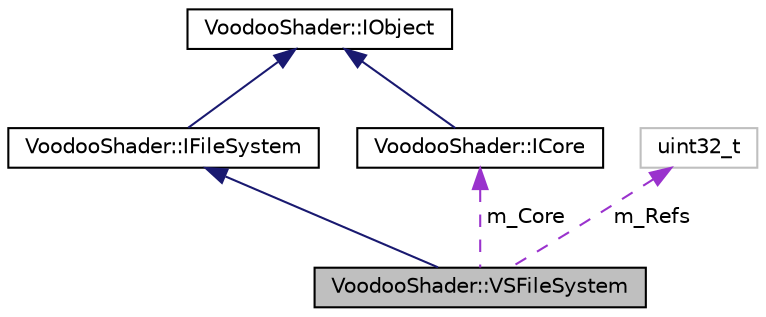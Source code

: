 digraph G
{
  edge [fontname="Helvetica",fontsize="10",labelfontname="Helvetica",labelfontsize="10"];
  node [fontname="Helvetica",fontsize="10",shape=record];
  Node1 [label="VoodooShader::VSFileSystem",height=0.2,width=0.4,color="black", fillcolor="grey75", style="filled" fontcolor="black"];
  Node2 -> Node1 [dir="back",color="midnightblue",fontsize="10",style="solid",fontname="Helvetica"];
  Node2 [label="VoodooShader::IFileSystem",height=0.2,width=0.4,color="black", fillcolor="white", style="filled",URL="$class_voodoo_shader_1_1_i_file_system.html"];
  Node3 -> Node2 [dir="back",color="midnightblue",fontsize="10",style="solid",fontname="Helvetica"];
  Node3 [label="VoodooShader::IObject",height=0.2,width=0.4,color="black", fillcolor="white", style="filled",URL="$class_voodoo_shader_1_1_i_object.html",tooltip="Defines a simple interface all Voodoo objects from dynamic modules must inherit."];
  Node4 -> Node1 [dir="back",color="darkorchid3",fontsize="10",style="dashed",label=" m_Refs" ,fontname="Helvetica"];
  Node4 [label="uint32_t",height=0.2,width=0.4,color="grey75", fillcolor="white", style="filled"];
  Node5 -> Node1 [dir="back",color="darkorchid3",fontsize="10",style="dashed",label=" m_Core" ,fontname="Helvetica"];
  Node5 [label="VoodooShader::ICore",height=0.2,width=0.4,color="black", fillcolor="white", style="filled",URL="$class_voodoo_shader_1_1_i_core.html",tooltip="ICore engine class for the Voodoo Shader Framework."];
  Node3 -> Node5 [dir="back",color="midnightblue",fontsize="10",style="solid",fontname="Helvetica"];
}
